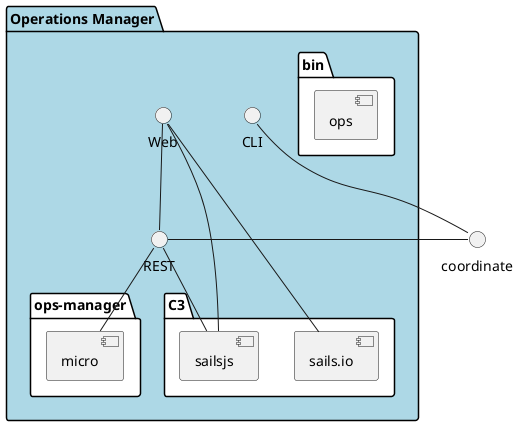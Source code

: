 @startuml

package "Operations Manager" #lightblue {
    interface CLI
    interface Web
    interface REST
    folder C3 #ffffff {
        component sailsjs
        component sails.io
    }
    folder bin #ffffff {
      component ops
    }
    folder "ops-manager" #ffffff {
        component micro as ommicro
    }
}
CLI -- coordinate
coordinate -- REST
Web -- sailsjs
Web -- REST
REST -- sailsjs

Web -- sails.io
REST -- ommicro

@enduml

